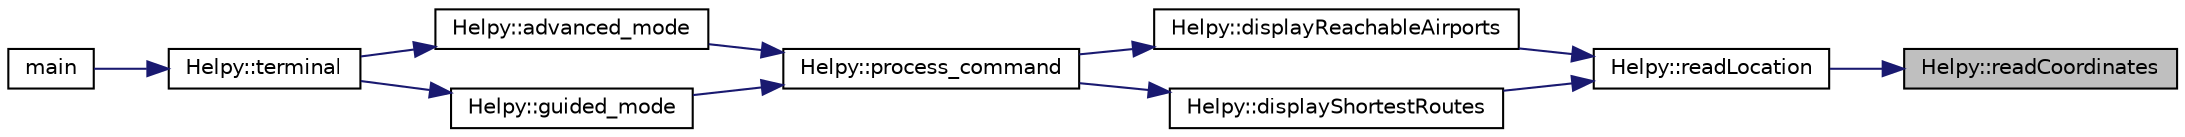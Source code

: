 digraph "Helpy::readCoordinates"
{
 // LATEX_PDF_SIZE
  edge [fontname="Helvetica",fontsize="10",labelfontname="Helvetica",labelfontsize="10"];
  node [fontname="Helvetica",fontsize="10",shape=record];
  rankdir="RL";
  Node1 [label="Helpy::readCoordinates",height=0.2,width=0.4,color="black", fillcolor="grey75", style="filled", fontcolor="black",tooltip="reads coordinates from the console and displays the airports nearest that location @complexity O(n^2)"];
  Node1 -> Node2 [dir="back",color="midnightblue",fontsize="10",style="solid",fontname="Helvetica"];
  Node2 [label="Helpy::readLocation",height=0.2,width=0.4,color="black", fillcolor="white", style="filled",URL="$classHelpy.html#a4423bd1450df0994030a055598d6bd16",tooltip="reads a location based on an airport OR a city OR a country OR coordinates @complexity O(n^2)"];
  Node2 -> Node3 [dir="back",color="midnightblue",fontsize="10",style="solid",fontname="Helvetica"];
  Node3 [label="Helpy::displayReachableAirports",height=0.2,width=0.4,color="black", fillcolor="white", style="filled",URL="$classHelpy.html#a7052e9a5e346e41892c26da08cf9c06e",tooltip="displays all the Airports you can reach from a starting point in a certain number of flights @complex..."];
  Node3 -> Node4 [dir="back",color="midnightblue",fontsize="10",style="solid",fontname="Helvetica"];
  Node4 [label="Helpy::process_command",height=0.2,width=0.4,color="black", fillcolor="white", style="filled",URL="$classHelpy.html#ac18c8353d0a7f41c9363433f826988fe",tooltip="processes the commands that were inputted @complexity O(n^2 * log(n))"];
  Node4 -> Node5 [dir="back",color="midnightblue",fontsize="10",style="solid",fontname="Helvetica"];
  Node5 [label="Helpy::advanced_mode",height=0.2,width=0.4,color="black", fillcolor="white", style="filled",URL="$classHelpy.html#a8fa3cfb126e6423475a34637b50d8334",tooltip="executes the advanced mode of the UI @complexity O(1)"];
  Node5 -> Node6 [dir="back",color="midnightblue",fontsize="10",style="solid",fontname="Helvetica"];
  Node6 [label="Helpy::terminal",height=0.2,width=0.4,color="black", fillcolor="white", style="filled",URL="$classHelpy.html#aaa754efec4177b0c763859b5847d10d3",tooltip="allows the user to choose the mode of the UI @complexity O(n^2)"];
  Node6 -> Node7 [dir="back",color="midnightblue",fontsize="10",style="solid",fontname="Helvetica"];
  Node7 [label="main",height=0.2,width=0.4,color="black", fillcolor="white", style="filled",URL="$main_8cpp.html#ae66f6b31b5ad750f1fe042a706a4e3d4",tooltip=" "];
  Node4 -> Node8 [dir="back",color="midnightblue",fontsize="10",style="solid",fontname="Helvetica"];
  Node8 [label="Helpy::guided_mode",height=0.2,width=0.4,color="black", fillcolor="white", style="filled",URL="$classHelpy.html#af5932f8789f41f033f894cd659aff329",tooltip="executes the guided mode of the UI @complexity O(1)"];
  Node8 -> Node6 [dir="back",color="midnightblue",fontsize="10",style="solid",fontname="Helvetica"];
  Node2 -> Node9 [dir="back",color="midnightblue",fontsize="10",style="solid",fontname="Helvetica"];
  Node9 [label="Helpy::displayShortestRoutes",height=0.2,width=0.4,color="black", fillcolor="white", style="filled",URL="$classHelpy.html#a55726343e5f6dac4150ca434cd445e70",tooltip="displays the shortest routes you can take from an Airport to another @complexity O(n^2 + |V| + |E|)"];
  Node9 -> Node4 [dir="back",color="midnightblue",fontsize="10",style="solid",fontname="Helvetica"];
}
